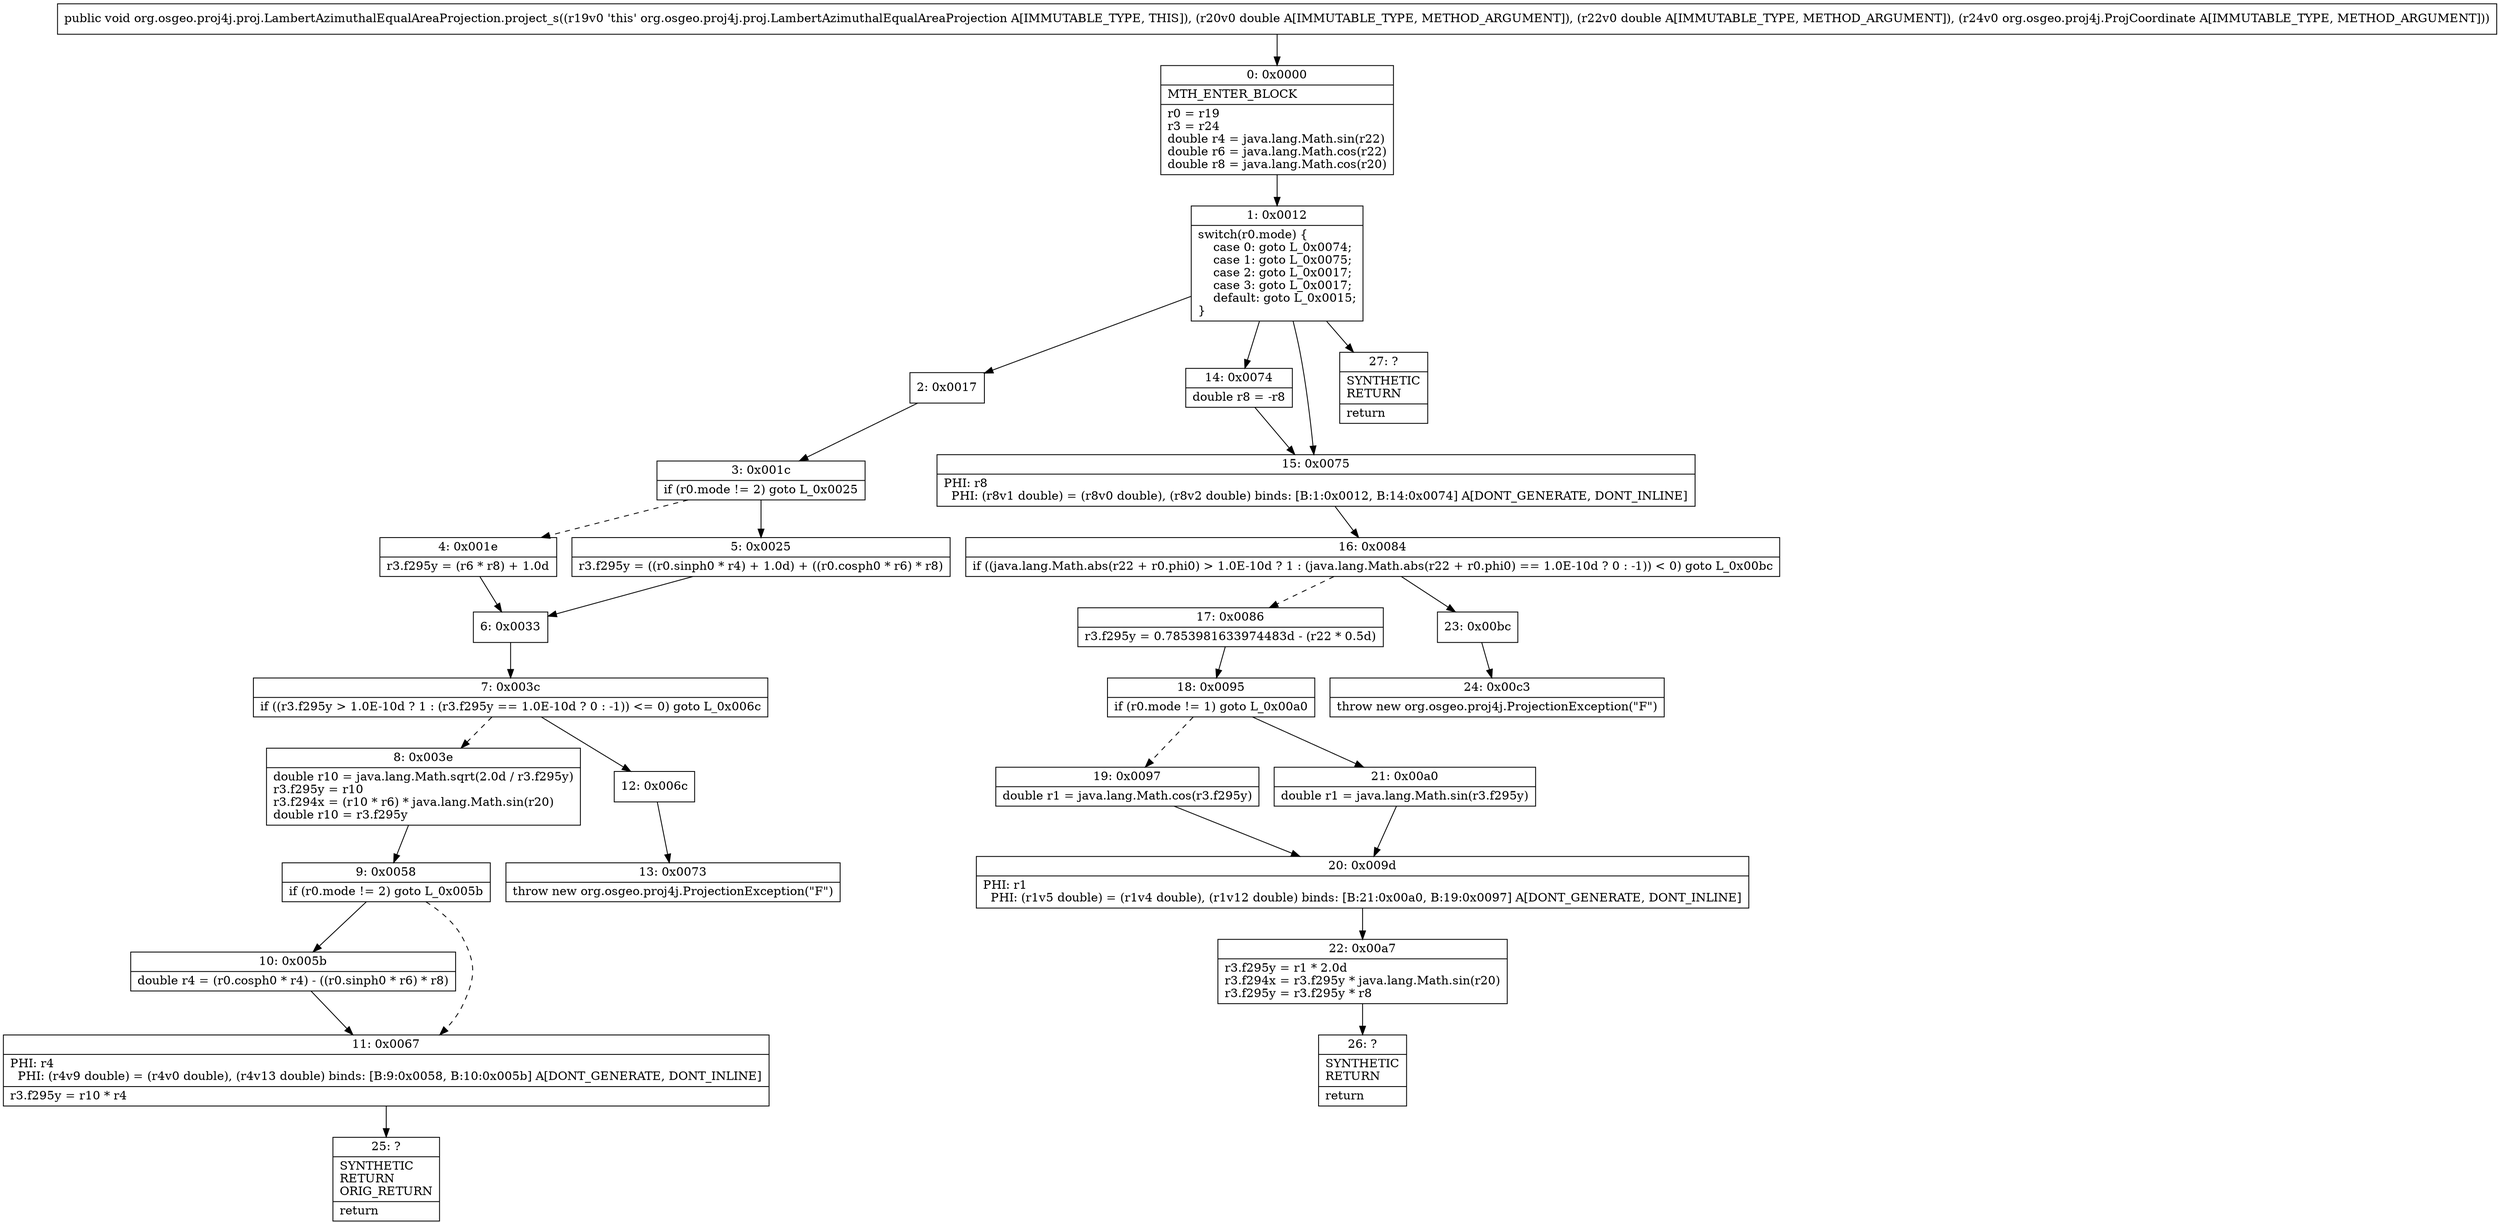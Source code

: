 digraph "CFG fororg.osgeo.proj4j.proj.LambertAzimuthalEqualAreaProjection.project_s(DDLorg\/osgeo\/proj4j\/ProjCoordinate;)V" {
Node_0 [shape=record,label="{0\:\ 0x0000|MTH_ENTER_BLOCK\l|r0 = r19\lr3 = r24\ldouble r4 = java.lang.Math.sin(r22)\ldouble r6 = java.lang.Math.cos(r22)\ldouble r8 = java.lang.Math.cos(r20)\l}"];
Node_1 [shape=record,label="{1\:\ 0x0012|switch(r0.mode) \{\l    case 0: goto L_0x0074;\l    case 1: goto L_0x0075;\l    case 2: goto L_0x0017;\l    case 3: goto L_0x0017;\l    default: goto L_0x0015;\l\}\l}"];
Node_2 [shape=record,label="{2\:\ 0x0017}"];
Node_3 [shape=record,label="{3\:\ 0x001c|if (r0.mode != 2) goto L_0x0025\l}"];
Node_4 [shape=record,label="{4\:\ 0x001e|r3.f295y = (r6 * r8) + 1.0d\l}"];
Node_5 [shape=record,label="{5\:\ 0x0025|r3.f295y = ((r0.sinph0 * r4) + 1.0d) + ((r0.cosph0 * r6) * r8)\l}"];
Node_6 [shape=record,label="{6\:\ 0x0033}"];
Node_7 [shape=record,label="{7\:\ 0x003c|if ((r3.f295y \> 1.0E\-10d ? 1 : (r3.f295y == 1.0E\-10d ? 0 : \-1)) \<= 0) goto L_0x006c\l}"];
Node_8 [shape=record,label="{8\:\ 0x003e|double r10 = java.lang.Math.sqrt(2.0d \/ r3.f295y)\lr3.f295y = r10\lr3.f294x = (r10 * r6) * java.lang.Math.sin(r20)\ldouble r10 = r3.f295y\l}"];
Node_9 [shape=record,label="{9\:\ 0x0058|if (r0.mode != 2) goto L_0x005b\l}"];
Node_10 [shape=record,label="{10\:\ 0x005b|double r4 = (r0.cosph0 * r4) \- ((r0.sinph0 * r6) * r8)\l}"];
Node_11 [shape=record,label="{11\:\ 0x0067|PHI: r4 \l  PHI: (r4v9 double) = (r4v0 double), (r4v13 double) binds: [B:9:0x0058, B:10:0x005b] A[DONT_GENERATE, DONT_INLINE]\l|r3.f295y = r10 * r4\l}"];
Node_12 [shape=record,label="{12\:\ 0x006c}"];
Node_13 [shape=record,label="{13\:\ 0x0073|throw new org.osgeo.proj4j.ProjectionException(\"F\")\l}"];
Node_14 [shape=record,label="{14\:\ 0x0074|double r8 = \-r8\l}"];
Node_15 [shape=record,label="{15\:\ 0x0075|PHI: r8 \l  PHI: (r8v1 double) = (r8v0 double), (r8v2 double) binds: [B:1:0x0012, B:14:0x0074] A[DONT_GENERATE, DONT_INLINE]\l}"];
Node_16 [shape=record,label="{16\:\ 0x0084|if ((java.lang.Math.abs(r22 + r0.phi0) \> 1.0E\-10d ? 1 : (java.lang.Math.abs(r22 + r0.phi0) == 1.0E\-10d ? 0 : \-1)) \< 0) goto L_0x00bc\l}"];
Node_17 [shape=record,label="{17\:\ 0x0086|r3.f295y = 0.7853981633974483d \- (r22 * 0.5d)\l}"];
Node_18 [shape=record,label="{18\:\ 0x0095|if (r0.mode != 1) goto L_0x00a0\l}"];
Node_19 [shape=record,label="{19\:\ 0x0097|double r1 = java.lang.Math.cos(r3.f295y)\l}"];
Node_20 [shape=record,label="{20\:\ 0x009d|PHI: r1 \l  PHI: (r1v5 double) = (r1v4 double), (r1v12 double) binds: [B:21:0x00a0, B:19:0x0097] A[DONT_GENERATE, DONT_INLINE]\l}"];
Node_21 [shape=record,label="{21\:\ 0x00a0|double r1 = java.lang.Math.sin(r3.f295y)\l}"];
Node_22 [shape=record,label="{22\:\ 0x00a7|r3.f295y = r1 * 2.0d\lr3.f294x = r3.f295y * java.lang.Math.sin(r20)\lr3.f295y = r3.f295y * r8\l}"];
Node_23 [shape=record,label="{23\:\ 0x00bc}"];
Node_24 [shape=record,label="{24\:\ 0x00c3|throw new org.osgeo.proj4j.ProjectionException(\"F\")\l}"];
Node_25 [shape=record,label="{25\:\ ?|SYNTHETIC\lRETURN\lORIG_RETURN\l|return\l}"];
Node_26 [shape=record,label="{26\:\ ?|SYNTHETIC\lRETURN\l|return\l}"];
Node_27 [shape=record,label="{27\:\ ?|SYNTHETIC\lRETURN\l|return\l}"];
MethodNode[shape=record,label="{public void org.osgeo.proj4j.proj.LambertAzimuthalEqualAreaProjection.project_s((r19v0 'this' org.osgeo.proj4j.proj.LambertAzimuthalEqualAreaProjection A[IMMUTABLE_TYPE, THIS]), (r20v0 double A[IMMUTABLE_TYPE, METHOD_ARGUMENT]), (r22v0 double A[IMMUTABLE_TYPE, METHOD_ARGUMENT]), (r24v0 org.osgeo.proj4j.ProjCoordinate A[IMMUTABLE_TYPE, METHOD_ARGUMENT])) }"];
MethodNode -> Node_0;
Node_0 -> Node_1;
Node_1 -> Node_2;
Node_1 -> Node_14;
Node_1 -> Node_15;
Node_1 -> Node_27;
Node_2 -> Node_3;
Node_3 -> Node_4[style=dashed];
Node_3 -> Node_5;
Node_4 -> Node_6;
Node_5 -> Node_6;
Node_6 -> Node_7;
Node_7 -> Node_8[style=dashed];
Node_7 -> Node_12;
Node_8 -> Node_9;
Node_9 -> Node_10;
Node_9 -> Node_11[style=dashed];
Node_10 -> Node_11;
Node_11 -> Node_25;
Node_12 -> Node_13;
Node_14 -> Node_15;
Node_15 -> Node_16;
Node_16 -> Node_17[style=dashed];
Node_16 -> Node_23;
Node_17 -> Node_18;
Node_18 -> Node_19[style=dashed];
Node_18 -> Node_21;
Node_19 -> Node_20;
Node_20 -> Node_22;
Node_21 -> Node_20;
Node_22 -> Node_26;
Node_23 -> Node_24;
}

